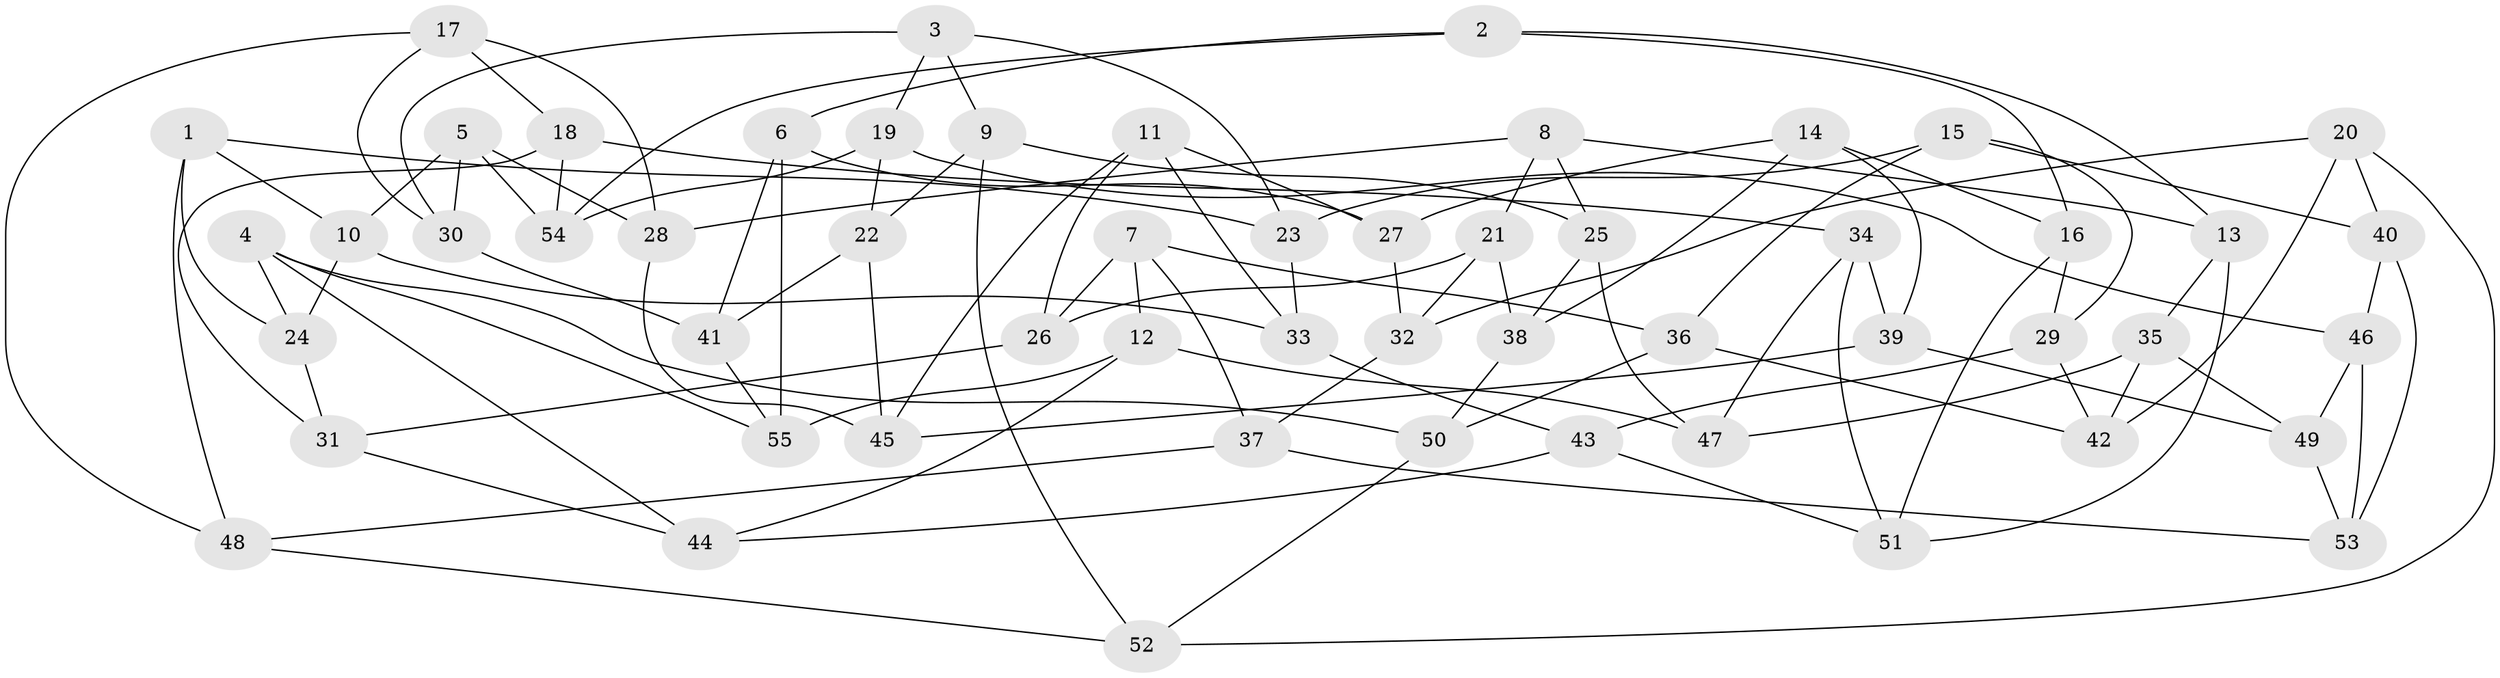 // Generated by graph-tools (version 1.1) at 2025/02/03/09/25 03:02:56]
// undirected, 55 vertices, 110 edges
graph export_dot {
graph [start="1"]
  node [color=gray90,style=filled];
  1;
  2;
  3;
  4;
  5;
  6;
  7;
  8;
  9;
  10;
  11;
  12;
  13;
  14;
  15;
  16;
  17;
  18;
  19;
  20;
  21;
  22;
  23;
  24;
  25;
  26;
  27;
  28;
  29;
  30;
  31;
  32;
  33;
  34;
  35;
  36;
  37;
  38;
  39;
  40;
  41;
  42;
  43;
  44;
  45;
  46;
  47;
  48;
  49;
  50;
  51;
  52;
  53;
  54;
  55;
  1 -- 48;
  1 -- 10;
  1 -- 23;
  1 -- 24;
  2 -- 13;
  2 -- 54;
  2 -- 6;
  2 -- 16;
  3 -- 19;
  3 -- 23;
  3 -- 30;
  3 -- 9;
  4 -- 55;
  4 -- 44;
  4 -- 50;
  4 -- 24;
  5 -- 54;
  5 -- 30;
  5 -- 28;
  5 -- 10;
  6 -- 41;
  6 -- 55;
  6 -- 27;
  7 -- 12;
  7 -- 26;
  7 -- 37;
  7 -- 36;
  8 -- 28;
  8 -- 21;
  8 -- 25;
  8 -- 13;
  9 -- 52;
  9 -- 22;
  9 -- 25;
  10 -- 33;
  10 -- 24;
  11 -- 26;
  11 -- 33;
  11 -- 27;
  11 -- 45;
  12 -- 55;
  12 -- 44;
  12 -- 47;
  13 -- 35;
  13 -- 51;
  14 -- 38;
  14 -- 16;
  14 -- 27;
  14 -- 39;
  15 -- 29;
  15 -- 36;
  15 -- 40;
  15 -- 23;
  16 -- 29;
  16 -- 51;
  17 -- 30;
  17 -- 28;
  17 -- 18;
  17 -- 48;
  18 -- 54;
  18 -- 34;
  18 -- 31;
  19 -- 22;
  19 -- 46;
  19 -- 54;
  20 -- 40;
  20 -- 42;
  20 -- 32;
  20 -- 52;
  21 -- 38;
  21 -- 32;
  21 -- 26;
  22 -- 41;
  22 -- 45;
  23 -- 33;
  24 -- 31;
  25 -- 47;
  25 -- 38;
  26 -- 31;
  27 -- 32;
  28 -- 45;
  29 -- 42;
  29 -- 43;
  30 -- 41;
  31 -- 44;
  32 -- 37;
  33 -- 43;
  34 -- 39;
  34 -- 47;
  34 -- 51;
  35 -- 42;
  35 -- 49;
  35 -- 47;
  36 -- 42;
  36 -- 50;
  37 -- 53;
  37 -- 48;
  38 -- 50;
  39 -- 49;
  39 -- 45;
  40 -- 53;
  40 -- 46;
  41 -- 55;
  43 -- 51;
  43 -- 44;
  46 -- 49;
  46 -- 53;
  48 -- 52;
  49 -- 53;
  50 -- 52;
}
